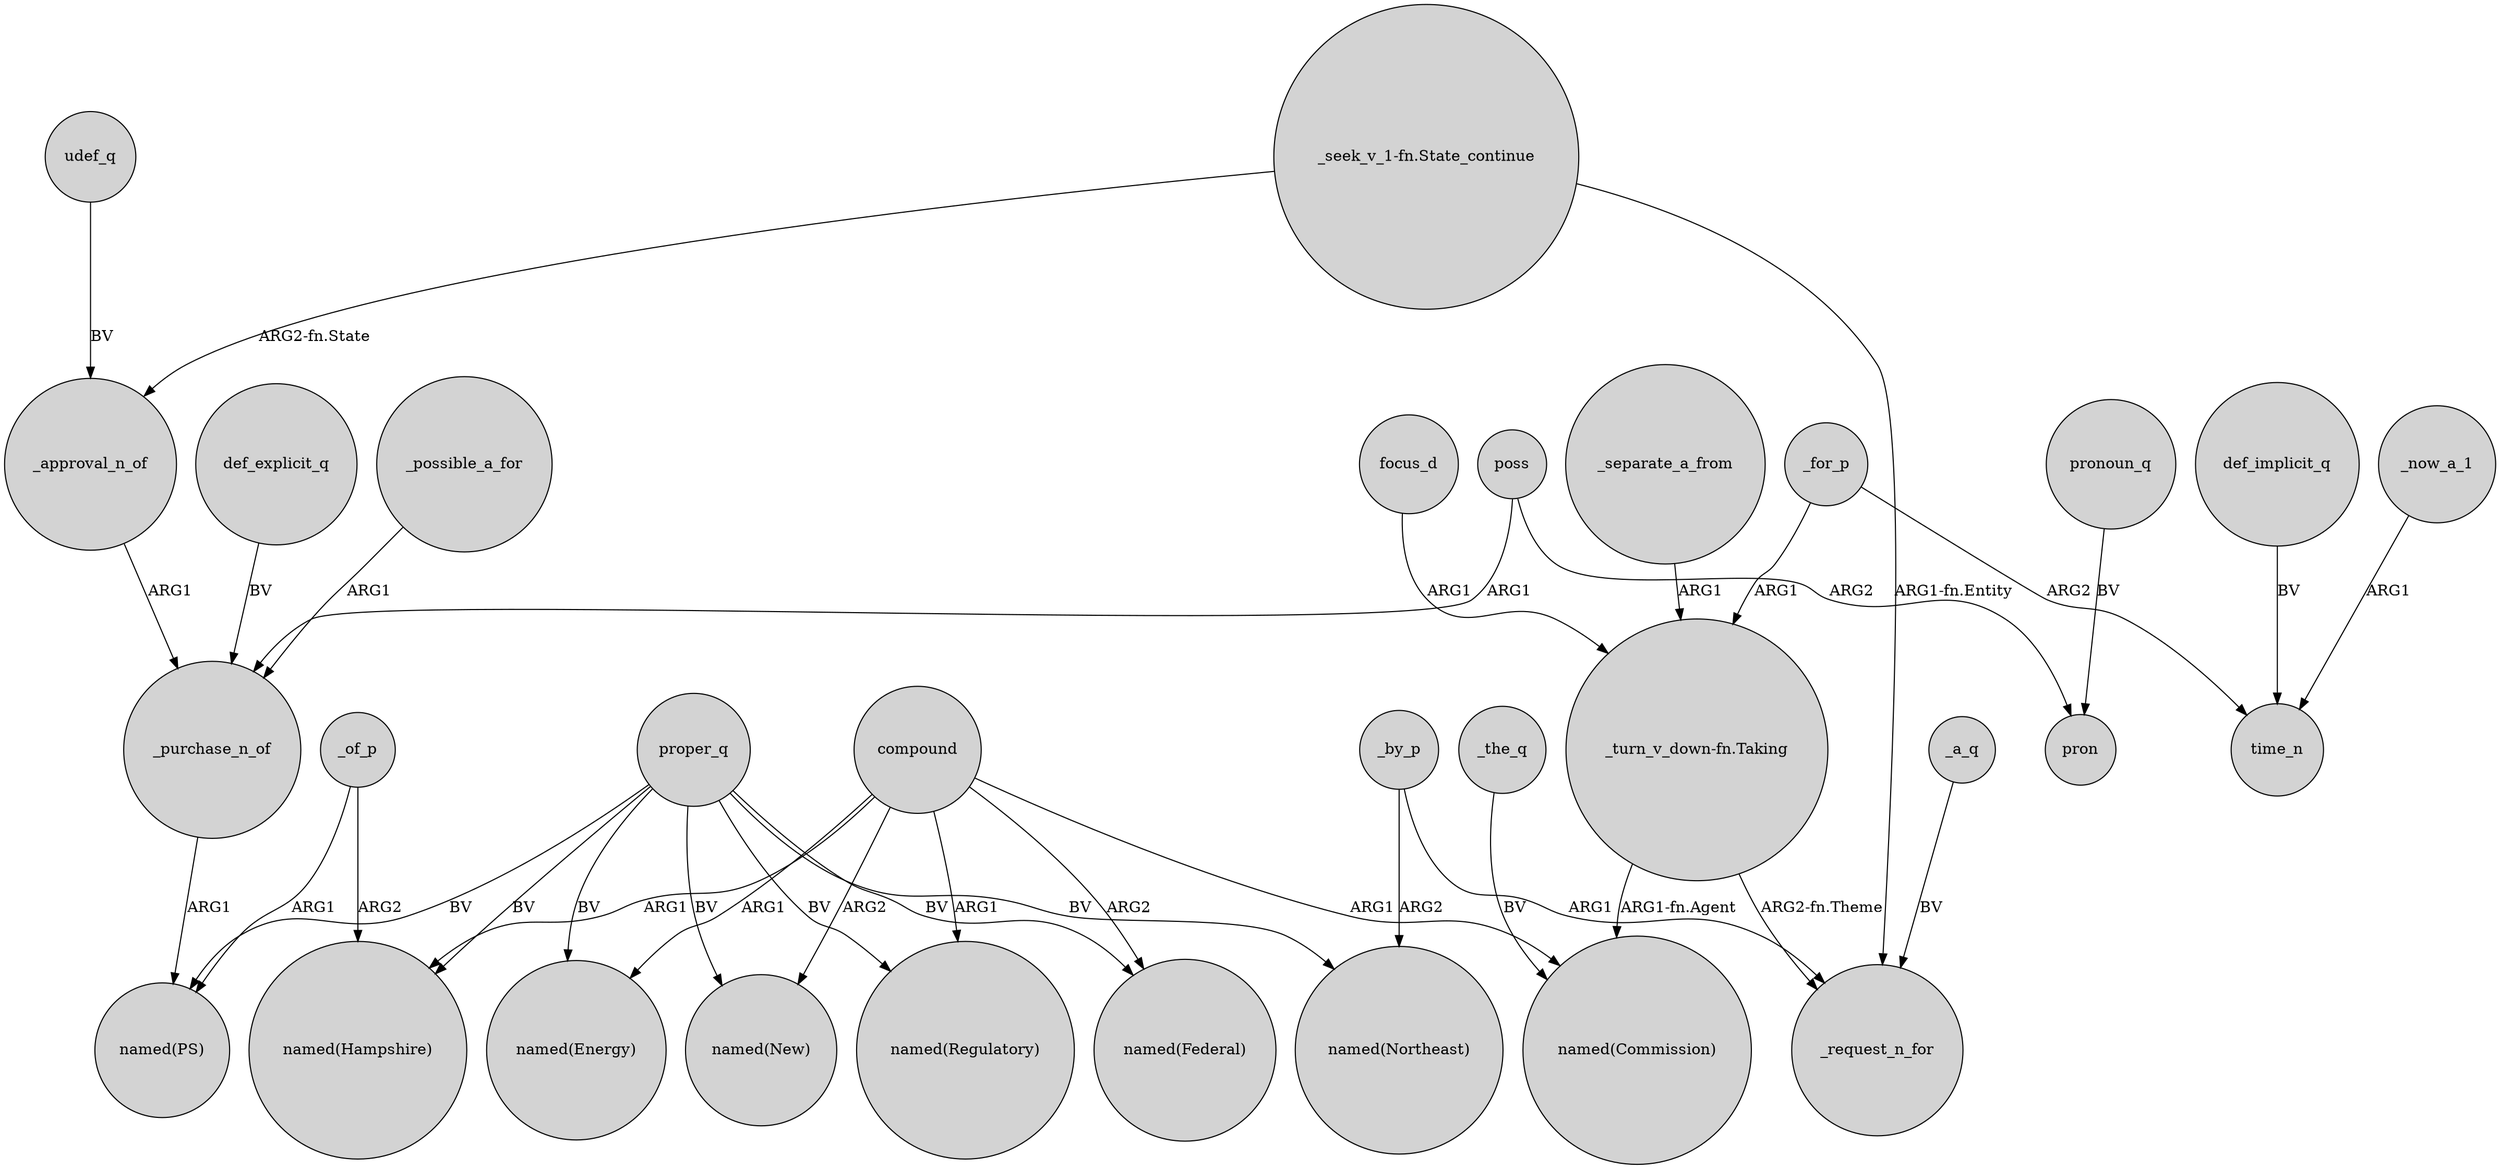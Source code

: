 digraph {
	node [shape=circle style=filled]
	proper_q -> "named(Hampshire)" [label=BV]
	_by_p -> _request_n_for [label=ARG1]
	compound -> "named(Regulatory)" [label=ARG1]
	"_turn_v_down-fn.Taking" -> _request_n_for [label="ARG2-fn.Theme"]
	_the_q -> "named(Commission)" [label=BV]
	compound -> "named(Energy)" [label=ARG1]
	proper_q -> "named(Federal)" [label=BV]
	proper_q -> "named(PS)" [label=BV]
	_a_q -> _request_n_for [label=BV]
	"_turn_v_down-fn.Taking" -> "named(Commission)" [label="ARG1-fn.Agent"]
	"_seek_v_1-fn.State_continue" -> _approval_n_of [label="ARG2-fn.State"]
	_separate_a_from -> "_turn_v_down-fn.Taking" [label=ARG1]
	def_implicit_q -> time_n [label=BV]
	poss -> _purchase_n_of [label=ARG1]
	_by_p -> "named(Northeast)" [label=ARG2]
	_possible_a_for -> _purchase_n_of [label=ARG1]
	_of_p -> "named(Hampshire)" [label=ARG2]
	_approval_n_of -> _purchase_n_of [label=ARG1]
	udef_q -> _approval_n_of [label=BV]
	proper_q -> "named(New)" [label=BV]
	_now_a_1 -> time_n [label=ARG1]
	poss -> pron [label=ARG2]
	_purchase_n_of -> "named(PS)" [label=ARG1]
	compound -> "named(Federal)" [label=ARG2]
	compound -> "named(New)" [label=ARG2]
	proper_q -> "named(Energy)" [label=BV]
	pronoun_q -> pron [label=BV]
	focus_d -> "_turn_v_down-fn.Taking" [label=ARG1]
	def_explicit_q -> _purchase_n_of [label=BV]
	compound -> "named(Hampshire)" [label=ARG1]
	compound -> "named(Commission)" [label=ARG1]
	_for_p -> "_turn_v_down-fn.Taking" [label=ARG1]
	"_seek_v_1-fn.State_continue" -> _request_n_for [label="ARG1-fn.Entity"]
	_of_p -> "named(PS)" [label=ARG1]
	proper_q -> "named(Northeast)" [label=BV]
	proper_q -> "named(Regulatory)" [label=BV]
	_for_p -> time_n [label=ARG2]
}
